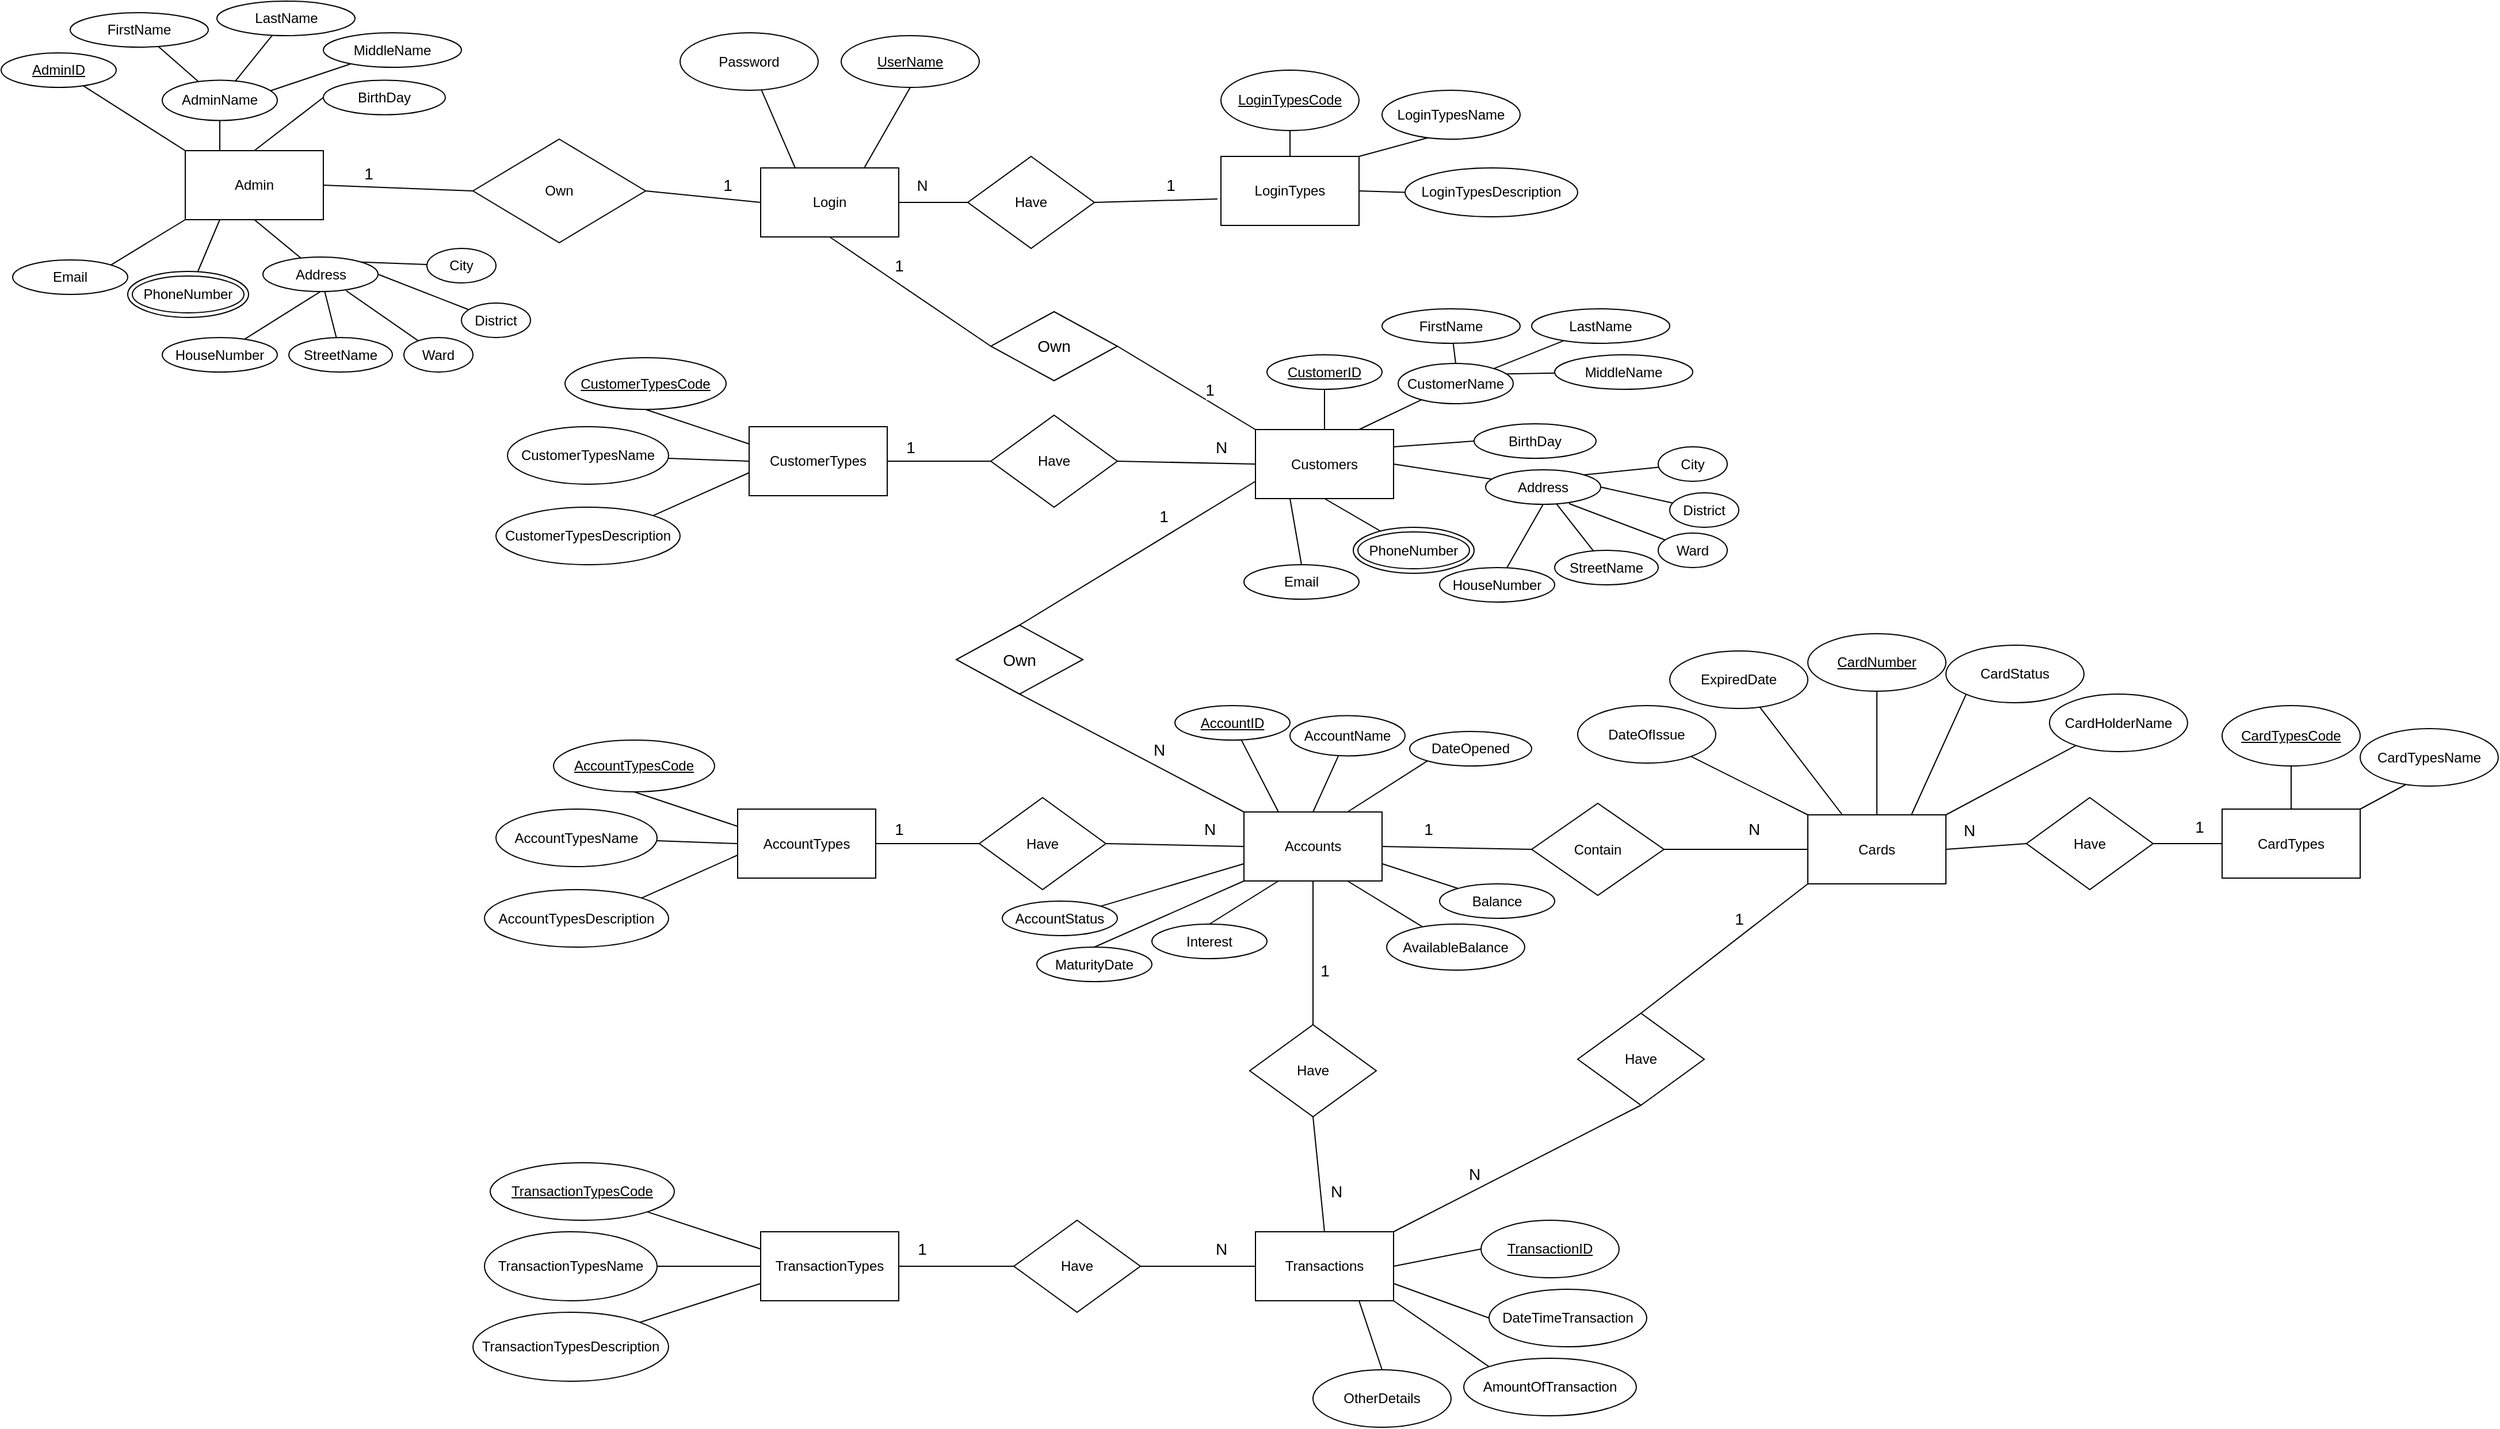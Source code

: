 <mxfile version="14.3.1" type="github">
  <diagram id="8FJ0bB70btWS82wDkIWX" name="ERD">
    <mxGraphModel dx="1923" dy="516" grid="1" gridSize="10" guides="1" tooltips="1" connect="1" arrows="1" fold="1" page="1" pageScale="1" pageWidth="827" pageHeight="1169" math="0" shadow="0">
      <root>
        <mxCell id="0" />
        <mxCell id="1" parent="0" />
        <mxCell id="apnzIHP3aybxU7VDY7QM-1" value="Cards" style="rounded=0;whiteSpace=wrap;html=1;" parent="1" vertex="1">
          <mxGeometry x="770" y="937.5" width="120" height="60" as="geometry" />
        </mxCell>
        <mxCell id="apnzIHP3aybxU7VDY7QM-2" value="&lt;u&gt;CardNumber&lt;/u&gt;" style="ellipse;whiteSpace=wrap;html=1;" parent="1" vertex="1">
          <mxGeometry x="770" y="780" width="120" height="50" as="geometry" />
        </mxCell>
        <mxCell id="apnzIHP3aybxU7VDY7QM-6" value="" style="endArrow=none;html=1;entryX=0.5;entryY=1;entryDx=0;entryDy=0;exitX=0.5;exitY=0;exitDx=0;exitDy=0;" parent="1" source="apnzIHP3aybxU7VDY7QM-1" target="apnzIHP3aybxU7VDY7QM-2" edge="1">
          <mxGeometry width="50" height="50" relative="1" as="geometry">
            <mxPoint x="950" y="912.5" as="sourcePoint" />
            <mxPoint x="1000" y="862.5" as="targetPoint" />
          </mxGeometry>
        </mxCell>
        <mxCell id="apnzIHP3aybxU7VDY7QM-8" value="CardTypes" style="rounded=0;whiteSpace=wrap;html=1;" parent="1" vertex="1">
          <mxGeometry x="1130" y="932.5" width="120" height="60" as="geometry" />
        </mxCell>
        <mxCell id="apnzIHP3aybxU7VDY7QM-9" value="DateOfIssue" style="ellipse;whiteSpace=wrap;html=1;" parent="1" vertex="1">
          <mxGeometry x="570" y="842.5" width="120" height="50" as="geometry" />
        </mxCell>
        <mxCell id="apnzIHP3aybxU7VDY7QM-10" value="" style="endArrow=none;html=1;entryX=0;entryY=0;entryDx=0;entryDy=0;" parent="1" source="apnzIHP3aybxU7VDY7QM-9" target="apnzIHP3aybxU7VDY7QM-1" edge="1">
          <mxGeometry width="50" height="50" relative="1" as="geometry">
            <mxPoint x="950" y="1112.5" as="sourcePoint" />
            <mxPoint x="1000" y="1062.5" as="targetPoint" />
          </mxGeometry>
        </mxCell>
        <mxCell id="apnzIHP3aybxU7VDY7QM-11" value="ExpiredDate" style="ellipse;whiteSpace=wrap;html=1;" parent="1" vertex="1">
          <mxGeometry x="650" y="795" width="120" height="50" as="geometry" />
        </mxCell>
        <mxCell id="apnzIHP3aybxU7VDY7QM-12" value="" style="endArrow=none;html=1;entryX=0.25;entryY=0;entryDx=0;entryDy=0;" parent="1" source="apnzIHP3aybxU7VDY7QM-11" target="apnzIHP3aybxU7VDY7QM-1" edge="1">
          <mxGeometry width="50" height="50" relative="1" as="geometry">
            <mxPoint x="950" y="1112.5" as="sourcePoint" />
            <mxPoint x="1000" y="1062.5" as="targetPoint" />
          </mxGeometry>
        </mxCell>
        <mxCell id="apnzIHP3aybxU7VDY7QM-13" value="CardStatus" style="ellipse;whiteSpace=wrap;html=1;" parent="1" vertex="1">
          <mxGeometry x="890" y="790" width="120" height="50" as="geometry" />
        </mxCell>
        <mxCell id="apnzIHP3aybxU7VDY7QM-14" value="" style="endArrow=none;html=1;entryX=0.75;entryY=0;entryDx=0;entryDy=0;exitX=0;exitY=1;exitDx=0;exitDy=0;" parent="1" source="apnzIHP3aybxU7VDY7QM-13" target="apnzIHP3aybxU7VDY7QM-1" edge="1">
          <mxGeometry width="50" height="50" relative="1" as="geometry">
            <mxPoint x="950" y="1112.5" as="sourcePoint" />
            <mxPoint x="1000" y="1062.5" as="targetPoint" />
          </mxGeometry>
        </mxCell>
        <mxCell id="apnzIHP3aybxU7VDY7QM-15" value="CardTypesCode" style="ellipse;whiteSpace=wrap;html=1;fontStyle=4" parent="1" vertex="1">
          <mxGeometry x="1130" y="842.5" width="120" height="52.5" as="geometry" />
        </mxCell>
        <mxCell id="apnzIHP3aybxU7VDY7QM-16" value="CardTypesName" style="ellipse;whiteSpace=wrap;html=1;" parent="1" vertex="1">
          <mxGeometry x="1250" y="862.5" width="120" height="50" as="geometry" />
        </mxCell>
        <mxCell id="apnzIHP3aybxU7VDY7QM-17" value="" style="endArrow=none;html=1;exitX=0.5;exitY=0;exitDx=0;exitDy=0;" parent="1" source="apnzIHP3aybxU7VDY7QM-8" target="apnzIHP3aybxU7VDY7QM-15" edge="1">
          <mxGeometry width="50" height="50" relative="1" as="geometry">
            <mxPoint x="950" y="1112.5" as="sourcePoint" />
            <mxPoint x="1000" y="1062.5" as="targetPoint" />
          </mxGeometry>
        </mxCell>
        <mxCell id="apnzIHP3aybxU7VDY7QM-18" value="" style="endArrow=none;html=1;entryX=0.333;entryY=0.97;entryDx=0;entryDy=0;entryPerimeter=0;exitX=1;exitY=0;exitDx=0;exitDy=0;" parent="1" source="apnzIHP3aybxU7VDY7QM-8" target="apnzIHP3aybxU7VDY7QM-16" edge="1">
          <mxGeometry width="50" height="50" relative="1" as="geometry">
            <mxPoint x="1190" y="922.5" as="sourcePoint" />
            <mxPoint x="1000" y="1062.5" as="targetPoint" />
          </mxGeometry>
        </mxCell>
        <mxCell id="apnzIHP3aybxU7VDY7QM-21" value="Have" style="rhombus;whiteSpace=wrap;html=1;" parent="1" vertex="1">
          <mxGeometry x="960" y="922.5" width="110" height="80" as="geometry" />
        </mxCell>
        <mxCell id="apnzIHP3aybxU7VDY7QM-26" value="" style="endArrow=none;html=1;entryX=0;entryY=0.5;entryDx=0;entryDy=0;exitX=1;exitY=0.5;exitDx=0;exitDy=0;" parent="1" source="apnzIHP3aybxU7VDY7QM-21" target="apnzIHP3aybxU7VDY7QM-8" edge="1">
          <mxGeometry width="50" height="50" relative="1" as="geometry">
            <mxPoint x="950" y="1112.5" as="sourcePoint" />
            <mxPoint x="1000" y="1062.5" as="targetPoint" />
          </mxGeometry>
        </mxCell>
        <mxCell id="apnzIHP3aybxU7VDY7QM-32" value="1" style="edgeLabel;html=1;align=center;verticalAlign=middle;resizable=0;points=[];fontSize=14;" parent="apnzIHP3aybxU7VDY7QM-26" vertex="1" connectable="0">
          <mxGeometry x="0.525" relative="1" as="geometry">
            <mxPoint x="-6" y="-15" as="offset" />
          </mxGeometry>
        </mxCell>
        <mxCell id="apnzIHP3aybxU7VDY7QM-27" value="" style="endArrow=none;html=1;entryX=0;entryY=0.5;entryDx=0;entryDy=0;exitX=1;exitY=0.5;exitDx=0;exitDy=0;" parent="1" source="apnzIHP3aybxU7VDY7QM-1" target="apnzIHP3aybxU7VDY7QM-21" edge="1">
          <mxGeometry width="50" height="50" relative="1" as="geometry">
            <mxPoint x="950" y="1112.5" as="sourcePoint" />
            <mxPoint x="1000" y="1062.5" as="targetPoint" />
          </mxGeometry>
        </mxCell>
        <mxCell id="apnzIHP3aybxU7VDY7QM-31" value="N" style="edgeLabel;html=1;align=center;verticalAlign=middle;resizable=0;points=[];fontSize=14;" parent="apnzIHP3aybxU7VDY7QM-27" vertex="1" connectable="0">
          <mxGeometry x="-0.433" relative="1" as="geometry">
            <mxPoint y="-15" as="offset" />
          </mxGeometry>
        </mxCell>
        <mxCell id="dMuL6GvIcCYB4R016qpu-1" value="Login" style="rounded=0;whiteSpace=wrap;html=1;" parent="1" vertex="1">
          <mxGeometry x="-140" y="375" width="120" height="60" as="geometry" />
        </mxCell>
        <mxCell id="dMuL6GvIcCYB4R016qpu-3" value="&lt;u&gt;UserName&lt;/u&gt;" style="ellipse;whiteSpace=wrap;html=1;" parent="1" vertex="1">
          <mxGeometry x="-70" y="260" width="120" height="45" as="geometry" />
        </mxCell>
        <mxCell id="dMuL6GvIcCYB4R016qpu-5" value="" style="endArrow=none;html=1;entryX=0.5;entryY=1;entryDx=0;entryDy=0;exitX=0.75;exitY=0;exitDx=0;exitDy=0;" parent="1" source="dMuL6GvIcCYB4R016qpu-1" target="dMuL6GvIcCYB4R016qpu-3" edge="1">
          <mxGeometry width="50" height="50" relative="1" as="geometry">
            <mxPoint x="80" y="405" as="sourcePoint" />
            <mxPoint x="130" y="355" as="targetPoint" />
          </mxGeometry>
        </mxCell>
        <mxCell id="dMuL6GvIcCYB4R016qpu-6" value="Password" style="ellipse;whiteSpace=wrap;html=1;" parent="1" vertex="1">
          <mxGeometry x="-210" y="257.5" width="120" height="50" as="geometry" />
        </mxCell>
        <mxCell id="dMuL6GvIcCYB4R016qpu-7" value="" style="endArrow=none;html=1;entryX=0.25;entryY=0;entryDx=0;entryDy=0;" parent="1" source="dMuL6GvIcCYB4R016qpu-6" target="dMuL6GvIcCYB4R016qpu-1" edge="1">
          <mxGeometry width="50" height="50" relative="1" as="geometry">
            <mxPoint x="80" y="605" as="sourcePoint" />
            <mxPoint x="130" y="555" as="targetPoint" />
          </mxGeometry>
        </mxCell>
        <mxCell id="dMuL6GvIcCYB4R016qpu-19" value="LoginTypes" style="rounded=0;whiteSpace=wrap;html=1;" parent="1" vertex="1">
          <mxGeometry x="260" y="365" width="120" height="60" as="geometry" />
        </mxCell>
        <mxCell id="dMuL6GvIcCYB4R016qpu-20" value="LoginTypesCode" style="ellipse;whiteSpace=wrap;html=1;fontStyle=4" parent="1" vertex="1">
          <mxGeometry x="260" y="290" width="120" height="52.5" as="geometry" />
        </mxCell>
        <mxCell id="dMuL6GvIcCYB4R016qpu-21" value="LoginTypesName" style="ellipse;whiteSpace=wrap;html=1;" parent="1" vertex="1">
          <mxGeometry x="400" y="307.5" width="120" height="42.5" as="geometry" />
        </mxCell>
        <mxCell id="dMuL6GvIcCYB4R016qpu-22" value="" style="endArrow=none;html=1;exitX=0.5;exitY=0;exitDx=0;exitDy=0;" parent="1" source="dMuL6GvIcCYB4R016qpu-19" target="dMuL6GvIcCYB4R016qpu-20" edge="1">
          <mxGeometry width="50" height="50" relative="1" as="geometry">
            <mxPoint x="80" y="560" as="sourcePoint" />
            <mxPoint x="130" y="510" as="targetPoint" />
          </mxGeometry>
        </mxCell>
        <mxCell id="dMuL6GvIcCYB4R016qpu-23" value="" style="endArrow=none;html=1;entryX=0.333;entryY=0.97;entryDx=0;entryDy=0;entryPerimeter=0;exitX=1;exitY=0;exitDx=0;exitDy=0;" parent="1" source="dMuL6GvIcCYB4R016qpu-19" target="dMuL6GvIcCYB4R016qpu-21" edge="1">
          <mxGeometry width="50" height="50" relative="1" as="geometry">
            <mxPoint x="320" y="370" as="sourcePoint" />
            <mxPoint x="130" y="510" as="targetPoint" />
          </mxGeometry>
        </mxCell>
        <mxCell id="dMuL6GvIcCYB4R016qpu-26" value="Have" style="rhombus;whiteSpace=wrap;html=1;" parent="1" vertex="1">
          <mxGeometry x="40" y="365" width="110" height="80" as="geometry" />
        </mxCell>
        <mxCell id="dMuL6GvIcCYB4R016qpu-29" value="" style="endArrow=none;html=1;entryX=-0.025;entryY=0.617;entryDx=0;entryDy=0;entryPerimeter=0;exitX=1;exitY=0.5;exitDx=0;exitDy=0;" parent="1" source="dMuL6GvIcCYB4R016qpu-26" target="dMuL6GvIcCYB4R016qpu-19" edge="1">
          <mxGeometry width="50" height="50" relative="1" as="geometry">
            <mxPoint x="120" y="345" as="sourcePoint" />
            <mxPoint x="170" y="295" as="targetPoint" />
          </mxGeometry>
        </mxCell>
        <mxCell id="dMuL6GvIcCYB4R016qpu-31" value="1" style="edgeLabel;html=1;align=center;verticalAlign=middle;resizable=0;points=[];fontSize=14;" parent="dMuL6GvIcCYB4R016qpu-29" vertex="1" connectable="0">
          <mxGeometry x="0.198" y="-1" relative="1" as="geometry">
            <mxPoint x="2.22" y="-14.22" as="offset" />
          </mxGeometry>
        </mxCell>
        <mxCell id="dMuL6GvIcCYB4R016qpu-30" value="" style="endArrow=none;html=1;exitX=1;exitY=0.5;exitDx=0;exitDy=0;entryX=0;entryY=0.5;entryDx=0;entryDy=0;" parent="1" source="dMuL6GvIcCYB4R016qpu-1" target="dMuL6GvIcCYB4R016qpu-26" edge="1">
          <mxGeometry width="50" height="50" relative="1" as="geometry">
            <mxPoint x="120" y="345" as="sourcePoint" />
            <mxPoint x="170" y="295" as="targetPoint" />
          </mxGeometry>
        </mxCell>
        <mxCell id="dMuL6GvIcCYB4R016qpu-33" value="N" style="edgeLabel;html=1;align=center;verticalAlign=middle;resizable=0;points=[];fontSize=13;" parent="dMuL6GvIcCYB4R016qpu-30" vertex="1" connectable="0">
          <mxGeometry x="-0.8" y="1" relative="1" as="geometry">
            <mxPoint x="14" y="-14" as="offset" />
          </mxGeometry>
        </mxCell>
        <mxCell id="WC9qsW2L4V1m9QsFSfCn-1" value="Admin" style="rounded=0;whiteSpace=wrap;html=1;" parent="1" vertex="1">
          <mxGeometry x="-640" y="360" width="120" height="60" as="geometry" />
        </mxCell>
        <mxCell id="WC9qsW2L4V1m9QsFSfCn-2" value="AdminID" style="ellipse;whiteSpace=wrap;html=1;fontStyle=4" parent="1" vertex="1">
          <mxGeometry x="-800" y="275" width="100" height="30" as="geometry" />
        </mxCell>
        <mxCell id="WC9qsW2L4V1m9QsFSfCn-3" value="AdminName" style="ellipse;whiteSpace=wrap;html=1;" parent="1" vertex="1">
          <mxGeometry x="-660" y="298.75" width="100" height="35" as="geometry" />
        </mxCell>
        <mxCell id="WC9qsW2L4V1m9QsFSfCn-4" value="BirthDay" style="ellipse;whiteSpace=wrap;html=1;" parent="1" vertex="1">
          <mxGeometry x="-520" y="298.75" width="106" height="30" as="geometry" />
        </mxCell>
        <mxCell id="WC9qsW2L4V1m9QsFSfCn-5" value="Address" style="ellipse;whiteSpace=wrap;html=1;" parent="1" vertex="1">
          <mxGeometry x="-572.5" y="452.5" width="100" height="30" as="geometry" />
        </mxCell>
        <mxCell id="WC9qsW2L4V1m9QsFSfCn-8" value="" style="endArrow=none;html=1;exitX=0;exitY=0;exitDx=0;exitDy=0;" parent="1" source="WC9qsW2L4V1m9QsFSfCn-1" target="WC9qsW2L4V1m9QsFSfCn-2" edge="1">
          <mxGeometry width="50" height="50" relative="1" as="geometry">
            <mxPoint x="-510" y="400" as="sourcePoint" />
            <mxPoint x="-460" y="350" as="targetPoint" />
          </mxGeometry>
        </mxCell>
        <mxCell id="WC9qsW2L4V1m9QsFSfCn-9" value="" style="endArrow=none;html=1;exitX=0.25;exitY=0;exitDx=0;exitDy=0;" parent="1" source="WC9qsW2L4V1m9QsFSfCn-1" target="WC9qsW2L4V1m9QsFSfCn-3" edge="1">
          <mxGeometry width="50" height="50" relative="1" as="geometry">
            <mxPoint x="-510" y="400" as="sourcePoint" />
            <mxPoint x="-460" y="350" as="targetPoint" />
          </mxGeometry>
        </mxCell>
        <mxCell id="WC9qsW2L4V1m9QsFSfCn-10" value="" style="endArrow=none;html=1;entryX=0;entryY=0.5;entryDx=0;entryDy=0;exitX=0.5;exitY=0;exitDx=0;exitDy=0;" parent="1" source="WC9qsW2L4V1m9QsFSfCn-1" target="WC9qsW2L4V1m9QsFSfCn-4" edge="1">
          <mxGeometry width="50" height="50" relative="1" as="geometry">
            <mxPoint x="-500" y="410" as="sourcePoint" />
            <mxPoint x="-456.453" y="403.468" as="targetPoint" />
          </mxGeometry>
        </mxCell>
        <mxCell id="WC9qsW2L4V1m9QsFSfCn-11" value="" style="endArrow=none;html=1;exitX=0.5;exitY=1;exitDx=0;exitDy=0;" parent="1" source="WC9qsW2L4V1m9QsFSfCn-1" target="WC9qsW2L4V1m9QsFSfCn-5" edge="1">
          <mxGeometry width="50" height="50" relative="1" as="geometry">
            <mxPoint x="-510" y="400" as="sourcePoint" />
            <mxPoint x="-460" y="350" as="targetPoint" />
          </mxGeometry>
        </mxCell>
        <mxCell id="WC9qsW2L4V1m9QsFSfCn-12" value="" style="endArrow=none;html=1;entryX=0.25;entryY=1;entryDx=0;entryDy=0;" parent="1" source="WC9qsW2L4V1m9QsFSfCn-23" target="WC9qsW2L4V1m9QsFSfCn-1" edge="1">
          <mxGeometry width="50" height="50" relative="1" as="geometry">
            <mxPoint x="-581.012" y="460.282" as="sourcePoint" />
            <mxPoint x="-460" y="350" as="targetPoint" />
          </mxGeometry>
        </mxCell>
        <mxCell id="WC9qsW2L4V1m9QsFSfCn-23" value="PhoneNumber" style="ellipse;shape=doubleEllipse;whiteSpace=wrap;html=1;shadow=0;sketch=0;strokeWidth=1;align=center;" parent="1" vertex="1">
          <mxGeometry x="-690" y="465" width="105" height="40" as="geometry" />
        </mxCell>
        <mxCell id="WC9qsW2L4V1m9QsFSfCn-25" value="FirstName" style="ellipse;whiteSpace=wrap;html=1;" parent="1" vertex="1">
          <mxGeometry x="-740" y="240" width="120" height="30" as="geometry" />
        </mxCell>
        <mxCell id="WC9qsW2L4V1m9QsFSfCn-26" value="LastName" style="ellipse;whiteSpace=wrap;html=1;" parent="1" vertex="1">
          <mxGeometry x="-612.5" y="230" width="120" height="30" as="geometry" />
        </mxCell>
        <mxCell id="WC9qsW2L4V1m9QsFSfCn-27" value="MiddleName" style="ellipse;whiteSpace=wrap;html=1;" parent="1" vertex="1">
          <mxGeometry x="-520" y="257.5" width="120" height="30" as="geometry" />
        </mxCell>
        <mxCell id="WC9qsW2L4V1m9QsFSfCn-28" value="" style="endArrow=none;html=1;exitX=0.942;exitY=0.26;exitDx=0;exitDy=0;exitPerimeter=0;" parent="1" source="WC9qsW2L4V1m9QsFSfCn-3" target="WC9qsW2L4V1m9QsFSfCn-27" edge="1">
          <mxGeometry width="50" height="50" relative="1" as="geometry">
            <mxPoint x="-330" y="415" as="sourcePoint" />
            <mxPoint x="-280" y="365" as="targetPoint" />
          </mxGeometry>
        </mxCell>
        <mxCell id="WC9qsW2L4V1m9QsFSfCn-29" value="" style="endArrow=none;html=1;" parent="1" source="WC9qsW2L4V1m9QsFSfCn-3" target="WC9qsW2L4V1m9QsFSfCn-26" edge="1">
          <mxGeometry width="50" height="50" relative="1" as="geometry">
            <mxPoint x="-550" y="276.45" as="sourcePoint" />
            <mxPoint x="-492.925" y="274.999" as="targetPoint" />
          </mxGeometry>
        </mxCell>
        <mxCell id="WC9qsW2L4V1m9QsFSfCn-30" value="" style="endArrow=none;html=1;" parent="1" source="WC9qsW2L4V1m9QsFSfCn-3" target="WC9qsW2L4V1m9QsFSfCn-25" edge="1">
          <mxGeometry width="50" height="50" relative="1" as="geometry">
            <mxPoint x="-598.54" y="290.73" as="sourcePoint" />
            <mxPoint x="-541.465" y="289.279" as="targetPoint" />
          </mxGeometry>
        </mxCell>
        <mxCell id="WC9qsW2L4V1m9QsFSfCn-31" value="HouseNumber" style="ellipse;whiteSpace=wrap;html=1;" parent="1" vertex="1">
          <mxGeometry x="-660" y="522.5" width="100" height="30" as="geometry" />
        </mxCell>
        <mxCell id="WC9qsW2L4V1m9QsFSfCn-32" value="StreetName" style="ellipse;whiteSpace=wrap;html=1;" parent="1" vertex="1">
          <mxGeometry x="-550" y="522.5" width="90" height="30" as="geometry" />
        </mxCell>
        <mxCell id="WC9qsW2L4V1m9QsFSfCn-33" value="Ward" style="ellipse;whiteSpace=wrap;html=1;" parent="1" vertex="1">
          <mxGeometry x="-450" y="522.5" width="60" height="30" as="geometry" />
        </mxCell>
        <mxCell id="WC9qsW2L4V1m9QsFSfCn-34" value="District" style="ellipse;whiteSpace=wrap;html=1;" parent="1" vertex="1">
          <mxGeometry x="-400" y="492.5" width="60" height="30" as="geometry" />
        </mxCell>
        <mxCell id="WC9qsW2L4V1m9QsFSfCn-36" value="" style="endArrow=none;html=1;entryX=0.5;entryY=1;entryDx=0;entryDy=0;" parent="1" source="WC9qsW2L4V1m9QsFSfCn-31" target="WC9qsW2L4V1m9QsFSfCn-5" edge="1">
          <mxGeometry width="50" height="50" relative="1" as="geometry">
            <mxPoint x="-602.5" y="442.5" as="sourcePoint" />
            <mxPoint x="-539.333" y="495.139" as="targetPoint" />
          </mxGeometry>
        </mxCell>
        <mxCell id="WC9qsW2L4V1m9QsFSfCn-37" value="" style="endArrow=none;html=1;" parent="1" source="WC9qsW2L4V1m9QsFSfCn-5" target="WC9qsW2L4V1m9QsFSfCn-32" edge="1">
          <mxGeometry width="50" height="50" relative="1" as="geometry">
            <mxPoint x="-532.5" y="532.5" as="sourcePoint" />
            <mxPoint x="-529.333" y="505.139" as="targetPoint" />
          </mxGeometry>
        </mxCell>
        <mxCell id="WC9qsW2L4V1m9QsFSfCn-38" value="" style="endArrow=none;html=1;exitX=0.725;exitY=0.98;exitDx=0;exitDy=0;exitPerimeter=0;" parent="1" source="WC9qsW2L4V1m9QsFSfCn-5" target="WC9qsW2L4V1m9QsFSfCn-33" edge="1">
          <mxGeometry width="50" height="50" relative="1" as="geometry">
            <mxPoint x="-582.5" y="462.5" as="sourcePoint" />
            <mxPoint x="-519.333" y="515.139" as="targetPoint" />
          </mxGeometry>
        </mxCell>
        <mxCell id="WC9qsW2L4V1m9QsFSfCn-39" value="" style="endArrow=none;html=1;entryX=1;entryY=0.5;entryDx=0;entryDy=0;" parent="1" source="WC9qsW2L4V1m9QsFSfCn-34" target="WC9qsW2L4V1m9QsFSfCn-5" edge="1">
          <mxGeometry width="50" height="50" relative="1" as="geometry">
            <mxPoint x="-572.5" y="472.5" as="sourcePoint" />
            <mxPoint x="-509.333" y="525.139" as="targetPoint" />
          </mxGeometry>
        </mxCell>
        <mxCell id="WC9qsW2L4V1m9QsFSfCn-40" value="City" style="ellipse;whiteSpace=wrap;html=1;" parent="1" vertex="1">
          <mxGeometry x="-430" y="445" width="60" height="30" as="geometry" />
        </mxCell>
        <mxCell id="WC9qsW2L4V1m9QsFSfCn-41" value="" style="endArrow=none;html=1;entryX=1;entryY=0;entryDx=0;entryDy=0;" parent="1" source="WC9qsW2L4V1m9QsFSfCn-40" target="WC9qsW2L4V1m9QsFSfCn-5" edge="1">
          <mxGeometry width="50" height="50" relative="1" as="geometry">
            <mxPoint x="-294.595" y="555.097" as="sourcePoint" />
            <mxPoint x="-452.5" y="517.5" as="targetPoint" />
          </mxGeometry>
        </mxCell>
        <mxCell id="WC9qsW2L4V1m9QsFSfCn-42" value="CustomerTypes" style="rounded=0;whiteSpace=wrap;html=1;" parent="1" vertex="1">
          <mxGeometry x="-150" y="600" width="120" height="60" as="geometry" />
        </mxCell>
        <mxCell id="WC9qsW2L4V1m9QsFSfCn-43" value="&lt;u&gt;CustomerTypesCode&lt;/u&gt;" style="ellipse;whiteSpace=wrap;html=1;" parent="1" vertex="1">
          <mxGeometry x="-310" y="540" width="140" height="45" as="geometry" />
        </mxCell>
        <mxCell id="WC9qsW2L4V1m9QsFSfCn-44" value="" style="endArrow=none;html=1;entryX=0.5;entryY=1;entryDx=0;entryDy=0;exitX=0;exitY=0.25;exitDx=0;exitDy=0;" parent="1" source="WC9qsW2L4V1m9QsFSfCn-42" target="WC9qsW2L4V1m9QsFSfCn-43" edge="1">
          <mxGeometry width="50" height="50" relative="1" as="geometry">
            <mxPoint x="80" y="633.75" as="sourcePoint" />
            <mxPoint x="130" y="583.75" as="targetPoint" />
          </mxGeometry>
        </mxCell>
        <mxCell id="WC9qsW2L4V1m9QsFSfCn-45" value="CustomerTypesName" style="ellipse;whiteSpace=wrap;html=1;" parent="1" vertex="1">
          <mxGeometry x="-360" y="600" width="140" height="50" as="geometry" />
        </mxCell>
        <mxCell id="WC9qsW2L4V1m9QsFSfCn-46" value="" style="endArrow=none;html=1;entryX=0;entryY=0.5;entryDx=0;entryDy=0;" parent="1" source="WC9qsW2L4V1m9QsFSfCn-45" target="WC9qsW2L4V1m9QsFSfCn-42" edge="1">
          <mxGeometry width="50" height="50" relative="1" as="geometry">
            <mxPoint x="80" y="833.75" as="sourcePoint" />
            <mxPoint x="130" y="783.75" as="targetPoint" />
          </mxGeometry>
        </mxCell>
        <mxCell id="WC9qsW2L4V1m9QsFSfCn-47" value="CustomerTypesDescription" style="ellipse;whiteSpace=wrap;html=1;" parent="1" vertex="1">
          <mxGeometry x="-370" y="670" width="160" height="50" as="geometry" />
        </mxCell>
        <mxCell id="WC9qsW2L4V1m9QsFSfCn-48" value="" style="endArrow=none;html=1;exitX=1;exitY=0;exitDx=0;exitDy=0;" parent="1" source="WC9qsW2L4V1m9QsFSfCn-47" edge="1">
          <mxGeometry width="50" height="50" relative="1" as="geometry">
            <mxPoint x="-222.593" y="648.259" as="sourcePoint" />
            <mxPoint x="-150" y="640" as="targetPoint" />
          </mxGeometry>
        </mxCell>
        <mxCell id="WC9qsW2L4V1m9QsFSfCn-49" value="LoginTypesDescription" style="ellipse;whiteSpace=wrap;html=1;" parent="1" vertex="1">
          <mxGeometry x="420" y="375" width="150" height="42.5" as="geometry" />
        </mxCell>
        <mxCell id="WC9qsW2L4V1m9QsFSfCn-50" value="" style="endArrow=none;html=1;exitX=1;exitY=0.5;exitDx=0;exitDy=0;entryX=0;entryY=0.5;entryDx=0;entryDy=0;" parent="1" source="dMuL6GvIcCYB4R016qpu-19" target="WC9qsW2L4V1m9QsFSfCn-49" edge="1">
          <mxGeometry width="50" height="50" relative="1" as="geometry">
            <mxPoint x="390" y="375" as="sourcePoint" />
            <mxPoint x="410" y="404" as="targetPoint" />
          </mxGeometry>
        </mxCell>
        <mxCell id="WC9qsW2L4V1m9QsFSfCn-51" value="Email" style="ellipse;whiteSpace=wrap;html=1;" parent="1" vertex="1">
          <mxGeometry x="-790" y="455" width="100" height="30" as="geometry" />
        </mxCell>
        <mxCell id="WC9qsW2L4V1m9QsFSfCn-52" value="" style="endArrow=none;html=1;exitX=1;exitY=0;exitDx=0;exitDy=0;entryX=0;entryY=1;entryDx=0;entryDy=0;" parent="1" source="WC9qsW2L4V1m9QsFSfCn-51" target="WC9qsW2L4V1m9QsFSfCn-1" edge="1">
          <mxGeometry width="50" height="50" relative="1" as="geometry">
            <mxPoint x="-700" y="380" as="sourcePoint" />
            <mxPoint x="-650" y="330" as="targetPoint" />
          </mxGeometry>
        </mxCell>
        <mxCell id="WC9qsW2L4V1m9QsFSfCn-53" value="Customers" style="rounded=0;whiteSpace=wrap;html=1;" parent="1" vertex="1">
          <mxGeometry x="290" y="602.5" width="120" height="60" as="geometry" />
        </mxCell>
        <mxCell id="WC9qsW2L4V1m9QsFSfCn-54" value="CustomerID" style="ellipse;whiteSpace=wrap;html=1;fontStyle=4" parent="1" vertex="1">
          <mxGeometry x="300" y="537.5" width="100" height="30" as="geometry" />
        </mxCell>
        <mxCell id="WC9qsW2L4V1m9QsFSfCn-55" value="CustomerName" style="ellipse;whiteSpace=wrap;html=1;" parent="1" vertex="1">
          <mxGeometry x="414" y="545" width="100" height="35" as="geometry" />
        </mxCell>
        <mxCell id="WC9qsW2L4V1m9QsFSfCn-56" value="BirthDay" style="ellipse;whiteSpace=wrap;html=1;" parent="1" vertex="1">
          <mxGeometry x="480" y="597.5" width="106" height="30" as="geometry" />
        </mxCell>
        <mxCell id="WC9qsW2L4V1m9QsFSfCn-57" value="Address" style="ellipse;whiteSpace=wrap;html=1;" parent="1" vertex="1">
          <mxGeometry x="490" y="637.5" width="100" height="30" as="geometry" />
        </mxCell>
        <mxCell id="WC9qsW2L4V1m9QsFSfCn-58" value="" style="endArrow=none;html=1;exitX=0.5;exitY=0;exitDx=0;exitDy=0;" parent="1" source="WC9qsW2L4V1m9QsFSfCn-53" target="WC9qsW2L4V1m9QsFSfCn-54" edge="1">
          <mxGeometry width="50" height="50" relative="1" as="geometry">
            <mxPoint x="420" y="637.5" as="sourcePoint" />
            <mxPoint x="470" y="587.5" as="targetPoint" />
          </mxGeometry>
        </mxCell>
        <mxCell id="WC9qsW2L4V1m9QsFSfCn-59" value="" style="endArrow=none;html=1;exitX=0.75;exitY=0;exitDx=0;exitDy=0;" parent="1" source="WC9qsW2L4V1m9QsFSfCn-53" target="WC9qsW2L4V1m9QsFSfCn-55" edge="1">
          <mxGeometry width="50" height="50" relative="1" as="geometry">
            <mxPoint x="420" y="637.5" as="sourcePoint" />
            <mxPoint x="470" y="587.5" as="targetPoint" />
          </mxGeometry>
        </mxCell>
        <mxCell id="WC9qsW2L4V1m9QsFSfCn-60" value="" style="endArrow=none;html=1;entryX=0;entryY=0.5;entryDx=0;entryDy=0;exitX=1;exitY=0.25;exitDx=0;exitDy=0;" parent="1" source="WC9qsW2L4V1m9QsFSfCn-53" target="WC9qsW2L4V1m9QsFSfCn-56" edge="1">
          <mxGeometry width="50" height="50" relative="1" as="geometry">
            <mxPoint x="430" y="647.5" as="sourcePoint" />
            <mxPoint x="473.547" y="640.968" as="targetPoint" />
          </mxGeometry>
        </mxCell>
        <mxCell id="WC9qsW2L4V1m9QsFSfCn-61" value="" style="endArrow=none;html=1;exitX=1;exitY=0.5;exitDx=0;exitDy=0;" parent="1" source="WC9qsW2L4V1m9QsFSfCn-53" target="WC9qsW2L4V1m9QsFSfCn-57" edge="1">
          <mxGeometry width="50" height="50" relative="1" as="geometry">
            <mxPoint x="420" y="637.5" as="sourcePoint" />
            <mxPoint x="470" y="587.5" as="targetPoint" />
          </mxGeometry>
        </mxCell>
        <mxCell id="WC9qsW2L4V1m9QsFSfCn-62" value="" style="endArrow=none;html=1;entryX=0.5;entryY=1;entryDx=0;entryDy=0;" parent="1" source="WC9qsW2L4V1m9QsFSfCn-63" target="WC9qsW2L4V1m9QsFSfCn-53" edge="1">
          <mxGeometry width="50" height="50" relative="1" as="geometry">
            <mxPoint x="348.988" y="697.782" as="sourcePoint" />
            <mxPoint x="470" y="587.5" as="targetPoint" />
          </mxGeometry>
        </mxCell>
        <mxCell id="WC9qsW2L4V1m9QsFSfCn-63" value="PhoneNumber" style="ellipse;shape=doubleEllipse;whiteSpace=wrap;html=1;shadow=0;sketch=0;strokeWidth=1;align=center;" parent="1" vertex="1">
          <mxGeometry x="375" y="687.5" width="105" height="40" as="geometry" />
        </mxCell>
        <mxCell id="WC9qsW2L4V1m9QsFSfCn-64" value="FirstName" style="ellipse;whiteSpace=wrap;html=1;" parent="1" vertex="1">
          <mxGeometry x="400" y="497.5" width="120" height="30" as="geometry" />
        </mxCell>
        <mxCell id="WC9qsW2L4V1m9QsFSfCn-65" value="LastName" style="ellipse;whiteSpace=wrap;html=1;" parent="1" vertex="1">
          <mxGeometry x="530" y="497.5" width="120" height="30" as="geometry" />
        </mxCell>
        <mxCell id="WC9qsW2L4V1m9QsFSfCn-66" value="MiddleName" style="ellipse;whiteSpace=wrap;html=1;" parent="1" vertex="1">
          <mxGeometry x="550" y="537.5" width="120" height="30" as="geometry" />
        </mxCell>
        <mxCell id="WC9qsW2L4V1m9QsFSfCn-67" value="" style="endArrow=none;html=1;exitX=0.942;exitY=0.26;exitDx=0;exitDy=0;exitPerimeter=0;" parent="1" source="WC9qsW2L4V1m9QsFSfCn-55" target="WC9qsW2L4V1m9QsFSfCn-66" edge="1">
          <mxGeometry width="50" height="50" relative="1" as="geometry">
            <mxPoint x="740" y="667.5" as="sourcePoint" />
            <mxPoint x="790" y="617.5" as="targetPoint" />
          </mxGeometry>
        </mxCell>
        <mxCell id="WC9qsW2L4V1m9QsFSfCn-68" value="" style="endArrow=none;html=1;" parent="1" source="WC9qsW2L4V1m9QsFSfCn-55" target="WC9qsW2L4V1m9QsFSfCn-65" edge="1">
          <mxGeometry width="50" height="50" relative="1" as="geometry">
            <mxPoint x="520" y="528.95" as="sourcePoint" />
            <mxPoint x="577.075" y="527.499" as="targetPoint" />
          </mxGeometry>
        </mxCell>
        <mxCell id="WC9qsW2L4V1m9QsFSfCn-69" value="" style="endArrow=none;html=1;exitX=0.5;exitY=0;exitDx=0;exitDy=0;" parent="1" source="WC9qsW2L4V1m9QsFSfCn-55" target="WC9qsW2L4V1m9QsFSfCn-64" edge="1">
          <mxGeometry width="50" height="50" relative="1" as="geometry">
            <mxPoint x="471.46" y="543.23" as="sourcePoint" />
            <mxPoint x="528.535" y="541.779" as="targetPoint" />
          </mxGeometry>
        </mxCell>
        <mxCell id="WC9qsW2L4V1m9QsFSfCn-70" value="HouseNumber" style="ellipse;whiteSpace=wrap;html=1;" parent="1" vertex="1">
          <mxGeometry x="450" y="722.5" width="100" height="30" as="geometry" />
        </mxCell>
        <mxCell id="WC9qsW2L4V1m9QsFSfCn-71" value="StreetName" style="ellipse;whiteSpace=wrap;html=1;" parent="1" vertex="1">
          <mxGeometry x="550" y="707.5" width="90" height="30" as="geometry" />
        </mxCell>
        <mxCell id="WC9qsW2L4V1m9QsFSfCn-72" value="Ward" style="ellipse;whiteSpace=wrap;html=1;" parent="1" vertex="1">
          <mxGeometry x="640" y="692.5" width="60" height="30" as="geometry" />
        </mxCell>
        <mxCell id="WC9qsW2L4V1m9QsFSfCn-73" value="District" style="ellipse;whiteSpace=wrap;html=1;" parent="1" vertex="1">
          <mxGeometry x="650" y="657.5" width="60" height="30" as="geometry" />
        </mxCell>
        <mxCell id="WC9qsW2L4V1m9QsFSfCn-74" value="" style="endArrow=none;html=1;entryX=0.5;entryY=1;entryDx=0;entryDy=0;" parent="1" source="WC9qsW2L4V1m9QsFSfCn-70" target="WC9qsW2L4V1m9QsFSfCn-57" edge="1">
          <mxGeometry width="50" height="50" relative="1" as="geometry">
            <mxPoint x="460" y="627.5" as="sourcePoint" />
            <mxPoint x="523.167" y="680.139" as="targetPoint" />
          </mxGeometry>
        </mxCell>
        <mxCell id="WC9qsW2L4V1m9QsFSfCn-75" value="" style="endArrow=none;html=1;" parent="1" source="WC9qsW2L4V1m9QsFSfCn-57" target="WC9qsW2L4V1m9QsFSfCn-71" edge="1">
          <mxGeometry width="50" height="50" relative="1" as="geometry">
            <mxPoint x="530" y="717.5" as="sourcePoint" />
            <mxPoint x="533.167" y="690.139" as="targetPoint" />
          </mxGeometry>
        </mxCell>
        <mxCell id="WC9qsW2L4V1m9QsFSfCn-76" value="" style="endArrow=none;html=1;exitX=0.725;exitY=0.98;exitDx=0;exitDy=0;exitPerimeter=0;" parent="1" source="WC9qsW2L4V1m9QsFSfCn-57" target="WC9qsW2L4V1m9QsFSfCn-72" edge="1">
          <mxGeometry width="50" height="50" relative="1" as="geometry">
            <mxPoint x="480" y="647.5" as="sourcePoint" />
            <mxPoint x="543.167" y="700.139" as="targetPoint" />
          </mxGeometry>
        </mxCell>
        <mxCell id="WC9qsW2L4V1m9QsFSfCn-77" value="" style="endArrow=none;html=1;entryX=1;entryY=0.5;entryDx=0;entryDy=0;" parent="1" source="WC9qsW2L4V1m9QsFSfCn-73" target="WC9qsW2L4V1m9QsFSfCn-57" edge="1">
          <mxGeometry width="50" height="50" relative="1" as="geometry">
            <mxPoint x="490" y="657.5" as="sourcePoint" />
            <mxPoint x="553.167" y="710.139" as="targetPoint" />
          </mxGeometry>
        </mxCell>
        <mxCell id="WC9qsW2L4V1m9QsFSfCn-78" value="City" style="ellipse;whiteSpace=wrap;html=1;" parent="1" vertex="1">
          <mxGeometry x="640" y="617.5" width="60" height="30" as="geometry" />
        </mxCell>
        <mxCell id="WC9qsW2L4V1m9QsFSfCn-79" value="" style="endArrow=none;html=1;entryX=1;entryY=0;entryDx=0;entryDy=0;" parent="1" source="WC9qsW2L4V1m9QsFSfCn-78" target="WC9qsW2L4V1m9QsFSfCn-57" edge="1">
          <mxGeometry width="50" height="50" relative="1" as="geometry">
            <mxPoint x="767.905" y="740.097" as="sourcePoint" />
            <mxPoint x="610" y="702.5" as="targetPoint" />
          </mxGeometry>
        </mxCell>
        <mxCell id="WC9qsW2L4V1m9QsFSfCn-80" value="Email" style="ellipse;whiteSpace=wrap;html=1;" parent="1" vertex="1">
          <mxGeometry x="280" y="720" width="100" height="30" as="geometry" />
        </mxCell>
        <mxCell id="WC9qsW2L4V1m9QsFSfCn-81" value="" style="endArrow=none;html=1;exitX=0.5;exitY=0;exitDx=0;exitDy=0;entryX=0.25;entryY=1;entryDx=0;entryDy=0;" parent="1" source="WC9qsW2L4V1m9QsFSfCn-80" target="WC9qsW2L4V1m9QsFSfCn-53" edge="1">
          <mxGeometry width="50" height="50" relative="1" as="geometry">
            <mxPoint x="230" y="617.5" as="sourcePoint" />
            <mxPoint x="280" y="567.5" as="targetPoint" />
          </mxGeometry>
        </mxCell>
        <mxCell id="WC9qsW2L4V1m9QsFSfCn-82" value="Have" style="rhombus;whiteSpace=wrap;html=1;" parent="1" vertex="1">
          <mxGeometry x="60" y="590" width="110" height="80" as="geometry" />
        </mxCell>
        <mxCell id="WC9qsW2L4V1m9QsFSfCn-83" value="" style="endArrow=none;html=1;entryX=0;entryY=0.5;entryDx=0;entryDy=0;exitX=1;exitY=0.5;exitDx=0;exitDy=0;" parent="1" source="WC9qsW2L4V1m9QsFSfCn-82" target="WC9qsW2L4V1m9QsFSfCn-53" edge="1">
          <mxGeometry width="50" height="50" relative="1" as="geometry">
            <mxPoint x="220" y="750" as="sourcePoint" />
            <mxPoint x="270" y="700" as="targetPoint" />
          </mxGeometry>
        </mxCell>
        <mxCell id="WC9qsW2L4V1m9QsFSfCn-86" value="N" style="edgeLabel;html=1;align=center;verticalAlign=middle;resizable=0;points=[];fontSize=14;" parent="WC9qsW2L4V1m9QsFSfCn-83" vertex="1" connectable="0">
          <mxGeometry x="-0.167" relative="1" as="geometry">
            <mxPoint x="40.01" y="-13.54" as="offset" />
          </mxGeometry>
        </mxCell>
        <mxCell id="WC9qsW2L4V1m9QsFSfCn-84" value="" style="endArrow=none;html=1;entryX=0;entryY=0.5;entryDx=0;entryDy=0;exitX=1;exitY=0.5;exitDx=0;exitDy=0;" parent="1" source="WC9qsW2L4V1m9QsFSfCn-42" target="WC9qsW2L4V1m9QsFSfCn-82" edge="1">
          <mxGeometry width="50" height="50" relative="1" as="geometry">
            <mxPoint x="170" y="640" as="sourcePoint" />
            <mxPoint x="300" y="642.5" as="targetPoint" />
          </mxGeometry>
        </mxCell>
        <mxCell id="WC9qsW2L4V1m9QsFSfCn-85" value="1" style="edgeLabel;html=1;align=center;verticalAlign=middle;resizable=0;points=[];fontSize=14;" parent="WC9qsW2L4V1m9QsFSfCn-84" vertex="1" connectable="0">
          <mxGeometry x="-0.333" y="-3" relative="1" as="geometry">
            <mxPoint x="-10" y="-15.5" as="offset" />
          </mxGeometry>
        </mxCell>
        <mxCell id="WC9qsW2L4V1m9QsFSfCn-87" value="AccountTypes" style="rounded=0;whiteSpace=wrap;html=1;" parent="1" vertex="1">
          <mxGeometry x="-160" y="932.5" width="120" height="60" as="geometry" />
        </mxCell>
        <mxCell id="WC9qsW2L4V1m9QsFSfCn-88" value="Account&lt;span&gt;TypesCode&lt;/span&gt;" style="ellipse;whiteSpace=wrap;html=1;fontStyle=4" parent="1" vertex="1">
          <mxGeometry x="-320" y="872.5" width="140" height="45" as="geometry" />
        </mxCell>
        <mxCell id="WC9qsW2L4V1m9QsFSfCn-89" value="" style="endArrow=none;html=1;entryX=0.5;entryY=1;entryDx=0;entryDy=0;exitX=0;exitY=0.25;exitDx=0;exitDy=0;" parent="1" source="WC9qsW2L4V1m9QsFSfCn-87" target="WC9qsW2L4V1m9QsFSfCn-88" edge="1">
          <mxGeometry width="50" height="50" relative="1" as="geometry">
            <mxPoint x="70" y="966.25" as="sourcePoint" />
            <mxPoint x="120" y="916.25" as="targetPoint" />
          </mxGeometry>
        </mxCell>
        <mxCell id="WC9qsW2L4V1m9QsFSfCn-90" value="AccountTypesName" style="ellipse;whiteSpace=wrap;html=1;" parent="1" vertex="1">
          <mxGeometry x="-370" y="932.5" width="140" height="50" as="geometry" />
        </mxCell>
        <mxCell id="WC9qsW2L4V1m9QsFSfCn-91" value="" style="endArrow=none;html=1;entryX=0;entryY=0.5;entryDx=0;entryDy=0;" parent="1" source="WC9qsW2L4V1m9QsFSfCn-90" target="WC9qsW2L4V1m9QsFSfCn-87" edge="1">
          <mxGeometry width="50" height="50" relative="1" as="geometry">
            <mxPoint x="70" y="1166.25" as="sourcePoint" />
            <mxPoint x="120" y="1116.25" as="targetPoint" />
          </mxGeometry>
        </mxCell>
        <mxCell id="WC9qsW2L4V1m9QsFSfCn-92" value="AccountTypesDescription" style="ellipse;whiteSpace=wrap;html=1;" parent="1" vertex="1">
          <mxGeometry x="-380" y="1002.5" width="160" height="50" as="geometry" />
        </mxCell>
        <mxCell id="WC9qsW2L4V1m9QsFSfCn-93" value="" style="endArrow=none;html=1;exitX=1;exitY=0;exitDx=0;exitDy=0;" parent="1" source="WC9qsW2L4V1m9QsFSfCn-92" edge="1">
          <mxGeometry width="50" height="50" relative="1" as="geometry">
            <mxPoint x="-232.593" y="980.759" as="sourcePoint" />
            <mxPoint x="-160" y="972.5" as="targetPoint" />
          </mxGeometry>
        </mxCell>
        <mxCell id="WC9qsW2L4V1m9QsFSfCn-94" value="Accounts" style="rounded=0;whiteSpace=wrap;html=1;" parent="1" vertex="1">
          <mxGeometry x="280" y="935" width="120" height="60" as="geometry" />
        </mxCell>
        <mxCell id="WC9qsW2L4V1m9QsFSfCn-95" value="AccountID" style="ellipse;whiteSpace=wrap;html=1;fontStyle=4" parent="1" vertex="1">
          <mxGeometry x="220" y="842.5" width="100" height="30" as="geometry" />
        </mxCell>
        <mxCell id="WC9qsW2L4V1m9QsFSfCn-96" value="AccountName" style="ellipse;whiteSpace=wrap;html=1;" parent="1" vertex="1">
          <mxGeometry x="320" y="851.25" width="100" height="35" as="geometry" />
        </mxCell>
        <mxCell id="WC9qsW2L4V1m9QsFSfCn-97" value="DateOpened" style="ellipse;whiteSpace=wrap;html=1;" parent="1" vertex="1">
          <mxGeometry x="424" y="865" width="106" height="30" as="geometry" />
        </mxCell>
        <mxCell id="WC9qsW2L4V1m9QsFSfCn-98" value="Balance" style="ellipse;whiteSpace=wrap;html=1;" parent="1" vertex="1">
          <mxGeometry x="450" y="997.5" width="100" height="30" as="geometry" />
        </mxCell>
        <mxCell id="WC9qsW2L4V1m9QsFSfCn-99" value="" style="endArrow=none;html=1;exitX=0.25;exitY=0;exitDx=0;exitDy=0;" parent="1" source="WC9qsW2L4V1m9QsFSfCn-94" target="WC9qsW2L4V1m9QsFSfCn-95" edge="1">
          <mxGeometry width="50" height="50" relative="1" as="geometry">
            <mxPoint x="410" y="970" as="sourcePoint" />
            <mxPoint x="460" y="920" as="targetPoint" />
          </mxGeometry>
        </mxCell>
        <mxCell id="WC9qsW2L4V1m9QsFSfCn-100" value="" style="endArrow=none;html=1;exitX=0.5;exitY=0;exitDx=0;exitDy=0;" parent="1" source="WC9qsW2L4V1m9QsFSfCn-94" target="WC9qsW2L4V1m9QsFSfCn-96" edge="1">
          <mxGeometry width="50" height="50" relative="1" as="geometry">
            <mxPoint x="410" y="970" as="sourcePoint" />
            <mxPoint x="460" y="920" as="targetPoint" />
          </mxGeometry>
        </mxCell>
        <mxCell id="WC9qsW2L4V1m9QsFSfCn-101" value="" style="endArrow=none;html=1;entryX=0;entryY=1;entryDx=0;entryDy=0;exitX=0.75;exitY=0;exitDx=0;exitDy=0;" parent="1" source="WC9qsW2L4V1m9QsFSfCn-94" target="WC9qsW2L4V1m9QsFSfCn-97" edge="1">
          <mxGeometry width="50" height="50" relative="1" as="geometry">
            <mxPoint x="420" y="980" as="sourcePoint" />
            <mxPoint x="463.547" y="973.468" as="targetPoint" />
          </mxGeometry>
        </mxCell>
        <mxCell id="WC9qsW2L4V1m9QsFSfCn-102" value="" style="endArrow=none;html=1;exitX=1;exitY=0.75;exitDx=0;exitDy=0;" parent="1" source="WC9qsW2L4V1m9QsFSfCn-94" target="WC9qsW2L4V1m9QsFSfCn-98" edge="1">
          <mxGeometry width="50" height="50" relative="1" as="geometry">
            <mxPoint x="410" y="970" as="sourcePoint" />
            <mxPoint x="460" y="920" as="targetPoint" />
          </mxGeometry>
        </mxCell>
        <mxCell id="WC9qsW2L4V1m9QsFSfCn-103" value="" style="endArrow=none;html=1;entryX=0.75;entryY=1;entryDx=0;entryDy=0;" parent="1" source="WC9qsW2L4V1m9QsFSfCn-128" target="WC9qsW2L4V1m9QsFSfCn-94" edge="1">
          <mxGeometry width="50" height="50" relative="1" as="geometry">
            <mxPoint x="416.719" y="1054.574" as="sourcePoint" />
            <mxPoint x="460" y="920" as="targetPoint" />
          </mxGeometry>
        </mxCell>
        <mxCell id="WC9qsW2L4V1m9QsFSfCn-121" value="Interest" style="ellipse;whiteSpace=wrap;html=1;" parent="1" vertex="1">
          <mxGeometry x="200" y="1032.5" width="100" height="30" as="geometry" />
        </mxCell>
        <mxCell id="WC9qsW2L4V1m9QsFSfCn-122" value="" style="endArrow=none;html=1;exitX=0.5;exitY=0;exitDx=0;exitDy=0;entryX=0.25;entryY=1;entryDx=0;entryDy=0;" parent="1" source="WC9qsW2L4V1m9QsFSfCn-121" target="WC9qsW2L4V1m9QsFSfCn-94" edge="1">
          <mxGeometry width="50" height="50" relative="1" as="geometry">
            <mxPoint x="220" y="950" as="sourcePoint" />
            <mxPoint x="270" y="900" as="targetPoint" />
          </mxGeometry>
        </mxCell>
        <mxCell id="WC9qsW2L4V1m9QsFSfCn-123" value="Have" style="rhombus;whiteSpace=wrap;html=1;" parent="1" vertex="1">
          <mxGeometry x="50" y="922.5" width="110" height="80" as="geometry" />
        </mxCell>
        <mxCell id="WC9qsW2L4V1m9QsFSfCn-124" value="" style="endArrow=none;html=1;entryX=0;entryY=0.5;entryDx=0;entryDy=0;exitX=1;exitY=0.5;exitDx=0;exitDy=0;" parent="1" source="WC9qsW2L4V1m9QsFSfCn-123" target="WC9qsW2L4V1m9QsFSfCn-94" edge="1">
          <mxGeometry width="50" height="50" relative="1" as="geometry">
            <mxPoint x="210" y="1082.5" as="sourcePoint" />
            <mxPoint x="260" y="1032.5" as="targetPoint" />
          </mxGeometry>
        </mxCell>
        <mxCell id="WC9qsW2L4V1m9QsFSfCn-125" value="N" style="edgeLabel;html=1;align=center;verticalAlign=middle;resizable=0;points=[];fontSize=14;" parent="WC9qsW2L4V1m9QsFSfCn-124" vertex="1" connectable="0">
          <mxGeometry x="-0.167" relative="1" as="geometry">
            <mxPoint x="40.01" y="-13.54" as="offset" />
          </mxGeometry>
        </mxCell>
        <mxCell id="WC9qsW2L4V1m9QsFSfCn-126" value="" style="endArrow=none;html=1;entryX=0;entryY=0.5;entryDx=0;entryDy=0;exitX=1;exitY=0.5;exitDx=0;exitDy=0;" parent="1" source="WC9qsW2L4V1m9QsFSfCn-87" target="WC9qsW2L4V1m9QsFSfCn-123" edge="1">
          <mxGeometry width="50" height="50" relative="1" as="geometry">
            <mxPoint x="160" y="972.5" as="sourcePoint" />
            <mxPoint x="290" y="975" as="targetPoint" />
          </mxGeometry>
        </mxCell>
        <mxCell id="WC9qsW2L4V1m9QsFSfCn-127" value="1" style="edgeLabel;html=1;align=center;verticalAlign=middle;resizable=0;points=[];fontSize=14;" parent="WC9qsW2L4V1m9QsFSfCn-126" vertex="1" connectable="0">
          <mxGeometry x="-0.333" y="-3" relative="1" as="geometry">
            <mxPoint x="-10" y="-15.5" as="offset" />
          </mxGeometry>
        </mxCell>
        <mxCell id="WC9qsW2L4V1m9QsFSfCn-128" value="AvailableBalance" style="ellipse;whiteSpace=wrap;html=1;" parent="1" vertex="1">
          <mxGeometry x="404" y="1032.5" width="120" height="40" as="geometry" />
        </mxCell>
        <mxCell id="WC9qsW2L4V1m9QsFSfCn-129" value="MaturityDate" style="ellipse;whiteSpace=wrap;html=1;" parent="1" vertex="1">
          <mxGeometry x="100" y="1052.5" width="100" height="30" as="geometry" />
        </mxCell>
        <mxCell id="WC9qsW2L4V1m9QsFSfCn-130" value="" style="endArrow=none;html=1;exitX=0.5;exitY=0;exitDx=0;exitDy=0;entryX=0;entryY=1;entryDx=0;entryDy=0;" parent="1" source="WC9qsW2L4V1m9QsFSfCn-129" target="WC9qsW2L4V1m9QsFSfCn-94" edge="1">
          <mxGeometry width="50" height="50" relative="1" as="geometry">
            <mxPoint x="103" y="982.5" as="sourcePoint" />
            <mxPoint x="193" y="1027.5" as="targetPoint" />
          </mxGeometry>
        </mxCell>
        <mxCell id="WC9qsW2L4V1m9QsFSfCn-132" value="AccountStatus" style="ellipse;whiteSpace=wrap;html=1;" parent="1" vertex="1">
          <mxGeometry x="70" y="1012.5" width="100" height="30" as="geometry" />
        </mxCell>
        <mxCell id="WC9qsW2L4V1m9QsFSfCn-133" value="" style="endArrow=none;html=1;entryX=0;entryY=0.75;entryDx=0;entryDy=0;" parent="1" source="WC9qsW2L4V1m9QsFSfCn-132" target="WC9qsW2L4V1m9QsFSfCn-94" edge="1">
          <mxGeometry width="50" height="50" relative="1" as="geometry">
            <mxPoint x="3" y="1007.5" as="sourcePoint" />
            <mxPoint x="93" y="1052.5" as="targetPoint" />
          </mxGeometry>
        </mxCell>
        <mxCell id="WC9qsW2L4V1m9QsFSfCn-135" value="Own" style="rhombus;whiteSpace=wrap;html=1;shadow=0;sketch=0;strokeWidth=1;fontSize=14;align=center;" parent="1" vertex="1">
          <mxGeometry x="30" y="772.5" width="110" height="60" as="geometry" />
        </mxCell>
        <mxCell id="WC9qsW2L4V1m9QsFSfCn-136" value="" style="endArrow=none;html=1;fontSize=14;entryX=0;entryY=0.75;entryDx=0;entryDy=0;exitX=0.5;exitY=0;exitDx=0;exitDy=0;" parent="1" source="WC9qsW2L4V1m9QsFSfCn-135" target="WC9qsW2L4V1m9QsFSfCn-53" edge="1">
          <mxGeometry width="50" height="50" relative="1" as="geometry">
            <mxPoint x="140" y="950" as="sourcePoint" />
            <mxPoint x="190" y="900" as="targetPoint" />
          </mxGeometry>
        </mxCell>
        <mxCell id="WC9qsW2L4V1m9QsFSfCn-138" value="1" style="edgeLabel;html=1;align=center;verticalAlign=middle;resizable=0;points=[];fontSize=14;" parent="WC9qsW2L4V1m9QsFSfCn-136" vertex="1" connectable="0">
          <mxGeometry x="0.257" y="-3" relative="1" as="geometry">
            <mxPoint x="-6.1" y="-18.41" as="offset" />
          </mxGeometry>
        </mxCell>
        <mxCell id="WC9qsW2L4V1m9QsFSfCn-137" value="" style="endArrow=none;html=1;fontSize=14;entryX=0.5;entryY=1;entryDx=0;entryDy=0;exitX=0;exitY=0;exitDx=0;exitDy=0;" parent="1" target="WC9qsW2L4V1m9QsFSfCn-135" edge="1" source="WC9qsW2L4V1m9QsFSfCn-94">
          <mxGeometry width="50" height="50" relative="1" as="geometry">
            <mxPoint x="282" y="940" as="sourcePoint" />
            <mxPoint x="300" y="657.5" as="targetPoint" />
          </mxGeometry>
        </mxCell>
        <mxCell id="WC9qsW2L4V1m9QsFSfCn-139" value="N" style="edgeLabel;html=1;align=center;verticalAlign=middle;resizable=0;points=[];fontSize=14;" parent="WC9qsW2L4V1m9QsFSfCn-137" vertex="1" connectable="0">
          <mxGeometry x="-0.183" y="-3" relative="1" as="geometry">
            <mxPoint x="3.94" y="-9.29" as="offset" />
          </mxGeometry>
        </mxCell>
        <mxCell id="Hv6GObzlBDCMOVBpNgIr-1" value="Own" style="rhombus;whiteSpace=wrap;html=1;shadow=0;sketch=0;strokeWidth=1;fontSize=14;align=center;" parent="1" vertex="1">
          <mxGeometry x="60" y="500" width="110" height="60" as="geometry" />
        </mxCell>
        <mxCell id="Hv6GObzlBDCMOVBpNgIr-2" value="" style="endArrow=none;html=1;entryX=1;entryY=0.5;entryDx=0;entryDy=0;exitX=0;exitY=0;exitDx=0;exitDy=0;" parent="1" source="WC9qsW2L4V1m9QsFSfCn-53" target="Hv6GObzlBDCMOVBpNgIr-1" edge="1">
          <mxGeometry width="50" height="50" relative="1" as="geometry">
            <mxPoint x="150" y="610" as="sourcePoint" />
            <mxPoint x="200" y="560" as="targetPoint" />
          </mxGeometry>
        </mxCell>
        <mxCell id="Hv6GObzlBDCMOVBpNgIr-5" value="&lt;font style=&quot;font-size: 14px&quot;&gt;1&lt;/font&gt;" style="edgeLabel;html=1;align=center;verticalAlign=middle;resizable=0;points=[];" parent="Hv6GObzlBDCMOVBpNgIr-2" vertex="1" connectable="0">
          <mxGeometry x="-0.201" y="4" relative="1" as="geometry">
            <mxPoint x="10" y="-9.47" as="offset" />
          </mxGeometry>
        </mxCell>
        <mxCell id="Hv6GObzlBDCMOVBpNgIr-3" value="" style="endArrow=none;html=1;entryX=0.5;entryY=1;entryDx=0;entryDy=0;exitX=0;exitY=0.5;exitDx=0;exitDy=0;" parent="1" source="Hv6GObzlBDCMOVBpNgIr-1" target="dMuL6GvIcCYB4R016qpu-1" edge="1">
          <mxGeometry width="50" height="50" relative="1" as="geometry">
            <mxPoint x="300" y="612.5" as="sourcePoint" />
            <mxPoint x="170" y="525" as="targetPoint" />
          </mxGeometry>
        </mxCell>
        <mxCell id="Hv6GObzlBDCMOVBpNgIr-4" value="&lt;font style=&quot;font-size: 14px&quot;&gt;1&lt;/font&gt;" style="edgeLabel;html=1;align=center;verticalAlign=middle;resizable=0;points=[];" parent="Hv6GObzlBDCMOVBpNgIr-3" vertex="1" connectable="0">
          <mxGeometry x="0.157" relative="1" as="geometry">
            <mxPoint x="1.09" y="-14.97" as="offset" />
          </mxGeometry>
        </mxCell>
        <mxCell id="Hv6GObzlBDCMOVBpNgIr-6" value="Contain" style="rhombus;whiteSpace=wrap;html=1;" parent="1" vertex="1">
          <mxGeometry x="530" y="927.5" width="115" height="80" as="geometry" />
        </mxCell>
        <mxCell id="Hv6GObzlBDCMOVBpNgIr-7" value="" style="endArrow=none;html=1;exitX=1;exitY=0.5;exitDx=0;exitDy=0;entryX=0;entryY=0.5;entryDx=0;entryDy=0;" parent="1" source="Hv6GObzlBDCMOVBpNgIr-6" target="apnzIHP3aybxU7VDY7QM-1" edge="1">
          <mxGeometry width="50" height="50" relative="1" as="geometry">
            <mxPoint x="740" y="990" as="sourcePoint" />
            <mxPoint x="790" y="940" as="targetPoint" />
          </mxGeometry>
        </mxCell>
        <mxCell id="Hv6GObzlBDCMOVBpNgIr-10" value="&lt;font style=&quot;font-size: 14px&quot;&gt;N&lt;/font&gt;" style="edgeLabel;html=1;align=center;verticalAlign=middle;resizable=0;points=[];" parent="Hv6GObzlBDCMOVBpNgIr-7" vertex="1" connectable="0">
          <mxGeometry x="0.248" y="1" relative="1" as="geometry">
            <mxPoint y="-16.5" as="offset" />
          </mxGeometry>
        </mxCell>
        <mxCell id="Hv6GObzlBDCMOVBpNgIr-8" value="" style="endArrow=none;html=1;exitX=1;exitY=0.5;exitDx=0;exitDy=0;entryX=0;entryY=0.5;entryDx=0;entryDy=0;" parent="1" source="WC9qsW2L4V1m9QsFSfCn-94" target="Hv6GObzlBDCMOVBpNgIr-6" edge="1">
          <mxGeometry width="50" height="50" relative="1" as="geometry">
            <mxPoint x="669" y="977.5" as="sourcePoint" />
            <mxPoint x="540" y="965" as="targetPoint" />
          </mxGeometry>
        </mxCell>
        <mxCell id="Hv6GObzlBDCMOVBpNgIr-9" value="&lt;font style=&quot;font-size: 14px&quot;&gt;1&lt;/font&gt;" style="edgeLabel;html=1;align=center;verticalAlign=middle;resizable=0;points=[];" parent="Hv6GObzlBDCMOVBpNgIr-8" vertex="1" connectable="0">
          <mxGeometry x="-0.401" y="2" relative="1" as="geometry">
            <mxPoint x="0.97" y="-13.75" as="offset" />
          </mxGeometry>
        </mxCell>
        <mxCell id="Hv6GObzlBDCMOVBpNgIr-12" value="Own" style="rhombus;whiteSpace=wrap;html=1;" parent="1" vertex="1">
          <mxGeometry x="-390" y="350" width="150" height="90" as="geometry" />
        </mxCell>
        <mxCell id="Hv6GObzlBDCMOVBpNgIr-13" value="" style="endArrow=none;html=1;entryX=0;entryY=0.5;entryDx=0;entryDy=0;exitX=1;exitY=0.5;exitDx=0;exitDy=0;" parent="1" source="Hv6GObzlBDCMOVBpNgIr-12" target="dMuL6GvIcCYB4R016qpu-1" edge="1">
          <mxGeometry width="50" height="50" relative="1" as="geometry">
            <mxPoint x="-200" y="380" as="sourcePoint" />
            <mxPoint x="-150" y="330" as="targetPoint" />
          </mxGeometry>
        </mxCell>
        <mxCell id="Hv6GObzlBDCMOVBpNgIr-16" value="&lt;font style=&quot;font-size: 14px&quot;&gt;1&lt;/font&gt;" style="edgeLabel;html=1;align=center;verticalAlign=middle;resizable=0;points=[];" parent="Hv6GObzlBDCMOVBpNgIr-13" vertex="1" connectable="0">
          <mxGeometry x="0.42" relative="1" as="geometry">
            <mxPoint x="-0.65" y="-12.06" as="offset" />
          </mxGeometry>
        </mxCell>
        <mxCell id="Hv6GObzlBDCMOVBpNgIr-14" value="" style="endArrow=none;html=1;exitX=1;exitY=0.5;exitDx=0;exitDy=0;entryX=0;entryY=0.5;entryDx=0;entryDy=0;" parent="1" source="WC9qsW2L4V1m9QsFSfCn-1" target="Hv6GObzlBDCMOVBpNgIr-12" edge="1">
          <mxGeometry width="50" height="50" relative="1" as="geometry">
            <mxPoint x="-200" y="380" as="sourcePoint" />
            <mxPoint x="-150" y="330" as="targetPoint" />
          </mxGeometry>
        </mxCell>
        <mxCell id="Hv6GObzlBDCMOVBpNgIr-15" value="&lt;font style=&quot;font-size: 14px&quot;&gt;1&lt;/font&gt;" style="edgeLabel;html=1;align=center;verticalAlign=middle;resizable=0;points=[];" parent="Hv6GObzlBDCMOVBpNgIr-14" vertex="1" connectable="0">
          <mxGeometry x="-0.399" y="-1" relative="1" as="geometry">
            <mxPoint y="-12.5" as="offset" />
          </mxGeometry>
        </mxCell>
        <mxCell id="Hv6GObzlBDCMOVBpNgIr-17" value="TransactionTypes" style="rounded=0;whiteSpace=wrap;html=1;" parent="1" vertex="1">
          <mxGeometry x="-140" y="1300" width="120" height="60" as="geometry" />
        </mxCell>
        <mxCell id="Hv6GObzlBDCMOVBpNgIr-18" value="TransactionTypes&lt;span&gt;Code&lt;/span&gt;" style="ellipse;whiteSpace=wrap;html=1;fontStyle=4" parent="1" vertex="1">
          <mxGeometry x="-375" y="1240" width="160" height="50" as="geometry" />
        </mxCell>
        <mxCell id="Hv6GObzlBDCMOVBpNgIr-19" value="" style="endArrow=none;html=1;entryX=1;entryY=1;entryDx=0;entryDy=0;exitX=0;exitY=0.25;exitDx=0;exitDy=0;" parent="1" source="Hv6GObzlBDCMOVBpNgIr-17" target="Hv6GObzlBDCMOVBpNgIr-18" edge="1">
          <mxGeometry width="50" height="50" relative="1" as="geometry">
            <mxPoint x="-160" y="1245" as="sourcePoint" />
            <mxPoint x="120" y="1213.75" as="targetPoint" />
          </mxGeometry>
        </mxCell>
        <mxCell id="Hv6GObzlBDCMOVBpNgIr-20" value="TransactionTypesName" style="ellipse;whiteSpace=wrap;html=1;" parent="1" vertex="1">
          <mxGeometry x="-380" y="1300" width="150" height="60" as="geometry" />
        </mxCell>
        <mxCell id="Hv6GObzlBDCMOVBpNgIr-21" value="" style="endArrow=none;html=1;entryX=0;entryY=0.5;entryDx=0;entryDy=0;" parent="1" source="Hv6GObzlBDCMOVBpNgIr-20" target="Hv6GObzlBDCMOVBpNgIr-17" edge="1">
          <mxGeometry width="50" height="50" relative="1" as="geometry">
            <mxPoint x="70" y="1463.75" as="sourcePoint" />
            <mxPoint x="-160" y="1260" as="targetPoint" />
          </mxGeometry>
        </mxCell>
        <mxCell id="Hv6GObzlBDCMOVBpNgIr-22" value="TransactionTypesDescription" style="ellipse;whiteSpace=wrap;html=1;" parent="1" vertex="1">
          <mxGeometry x="-390" y="1370" width="170" height="60" as="geometry" />
        </mxCell>
        <mxCell id="Hv6GObzlBDCMOVBpNgIr-23" value="" style="endArrow=none;html=1;exitX=1;exitY=0;exitDx=0;exitDy=0;entryX=0;entryY=0.75;entryDx=0;entryDy=0;" parent="1" source="Hv6GObzlBDCMOVBpNgIr-22" target="Hv6GObzlBDCMOVBpNgIr-17" edge="1">
          <mxGeometry width="50" height="50" relative="1" as="geometry">
            <mxPoint x="-232.593" y="1278.259" as="sourcePoint" />
            <mxPoint x="-160" y="1270" as="targetPoint" />
          </mxGeometry>
        </mxCell>
        <mxCell id="Hv6GObzlBDCMOVBpNgIr-24" value="Transactions" style="rounded=0;whiteSpace=wrap;html=1;" parent="1" vertex="1">
          <mxGeometry x="290" y="1300" width="120" height="60" as="geometry" />
        </mxCell>
        <mxCell id="5sPgF003qjuV-yweaj-b-1" value="&lt;u&gt;TransactionID&lt;/u&gt;" style="ellipse;whiteSpace=wrap;html=1;" parent="1" vertex="1">
          <mxGeometry x="486" y="1290" width="120" height="50" as="geometry" />
        </mxCell>
        <mxCell id="5sPgF003qjuV-yweaj-b-2" value="DateTimeTransaction" style="ellipse;whiteSpace=wrap;html=1;" parent="1" vertex="1">
          <mxGeometry x="493" y="1350" width="137" height="50" as="geometry" />
        </mxCell>
        <mxCell id="5sPgF003qjuV-yweaj-b-3" value="AmountOfTransaction" style="ellipse;whiteSpace=wrap;html=1;" parent="1" vertex="1">
          <mxGeometry x="471" y="1410" width="150" height="50" as="geometry" />
        </mxCell>
        <mxCell id="5sPgF003qjuV-yweaj-b-4" value="OtherDetails" style="ellipse;whiteSpace=wrap;html=1;" parent="1" vertex="1">
          <mxGeometry x="340" y="1420" width="120" height="50" as="geometry" />
        </mxCell>
        <mxCell id="5sPgF003qjuV-yweaj-b-5" value="" style="endArrow=none;html=1;entryX=0;entryY=0.5;entryDx=0;entryDy=0;exitX=1;exitY=0.5;exitDx=0;exitDy=0;" parent="1" source="Hv6GObzlBDCMOVBpNgIr-24" target="5sPgF003qjuV-yweaj-b-1" edge="1">
          <mxGeometry width="50" height="50" relative="1" as="geometry">
            <mxPoint x="270" y="1390" as="sourcePoint" />
            <mxPoint x="320" y="1340" as="targetPoint" />
          </mxGeometry>
        </mxCell>
        <mxCell id="5sPgF003qjuV-yweaj-b-6" value="" style="endArrow=none;html=1;entryX=0;entryY=0.5;entryDx=0;entryDy=0;exitX=1;exitY=0.75;exitDx=0;exitDy=0;" parent="1" source="Hv6GObzlBDCMOVBpNgIr-24" target="5sPgF003qjuV-yweaj-b-2" edge="1">
          <mxGeometry width="50" height="50" relative="1" as="geometry">
            <mxPoint x="430" y="1340" as="sourcePoint" />
            <mxPoint x="496" y="1335" as="targetPoint" />
          </mxGeometry>
        </mxCell>
        <mxCell id="5sPgF003qjuV-yweaj-b-7" value="" style="endArrow=none;html=1;entryX=0.5;entryY=0;entryDx=0;entryDy=0;exitX=0.75;exitY=1;exitDx=0;exitDy=0;" parent="1" source="Hv6GObzlBDCMOVBpNgIr-24" target="5sPgF003qjuV-yweaj-b-4" edge="1">
          <mxGeometry width="50" height="50" relative="1" as="geometry">
            <mxPoint x="300" y="1425" as="sourcePoint" />
            <mxPoint x="366" y="1420" as="targetPoint" />
          </mxGeometry>
        </mxCell>
        <mxCell id="5sPgF003qjuV-yweaj-b-8" value="" style="endArrow=none;html=1;entryX=0;entryY=0;entryDx=0;entryDy=0;exitX=1;exitY=1;exitDx=0;exitDy=0;" parent="1" source="Hv6GObzlBDCMOVBpNgIr-24" target="5sPgF003qjuV-yweaj-b-3" edge="1">
          <mxGeometry width="50" height="50" relative="1" as="geometry">
            <mxPoint x="350" y="1425" as="sourcePoint" />
            <mxPoint x="416" y="1420" as="targetPoint" />
          </mxGeometry>
        </mxCell>
        <mxCell id="5sPgF003qjuV-yweaj-b-9" value="Have" style="rhombus;whiteSpace=wrap;html=1;" parent="1" vertex="1">
          <mxGeometry x="80" y="1290" width="110" height="80" as="geometry" />
        </mxCell>
        <mxCell id="5sPgF003qjuV-yweaj-b-10" value="" style="endArrow=none;html=1;exitX=1;exitY=0.5;exitDx=0;exitDy=0;entryX=0;entryY=0.5;entryDx=0;entryDy=0;" parent="1" source="Hv6GObzlBDCMOVBpNgIr-17" target="5sPgF003qjuV-yweaj-b-9" edge="1">
          <mxGeometry width="50" height="50" relative="1" as="geometry">
            <mxPoint x="150" y="1320" as="sourcePoint" />
            <mxPoint x="200" y="1270" as="targetPoint" />
          </mxGeometry>
        </mxCell>
        <mxCell id="5sPgF003qjuV-yweaj-b-12" value="&lt;font style=&quot;font-size: 14px&quot;&gt;1&lt;/font&gt;" style="edgeLabel;html=1;align=center;verticalAlign=middle;resizable=0;points=[];" parent="5sPgF003qjuV-yweaj-b-10" vertex="1" connectable="0">
          <mxGeometry x="-0.28" y="-1" relative="1" as="geometry">
            <mxPoint x="-16" y="-16" as="offset" />
          </mxGeometry>
        </mxCell>
        <mxCell id="5sPgF003qjuV-yweaj-b-11" value="" style="endArrow=none;html=1;exitX=1;exitY=0.5;exitDx=0;exitDy=0;" parent="1" source="5sPgF003qjuV-yweaj-b-9" target="Hv6GObzlBDCMOVBpNgIr-24" edge="1">
          <mxGeometry width="50" height="50" relative="1" as="geometry">
            <mxPoint x="150" y="1320" as="sourcePoint" />
            <mxPoint x="200" y="1270" as="targetPoint" />
          </mxGeometry>
        </mxCell>
        <mxCell id="5sPgF003qjuV-yweaj-b-13" value="&lt;font style=&quot;font-size: 14px&quot;&gt;N&lt;/font&gt;" style="edgeLabel;html=1;align=center;verticalAlign=middle;resizable=0;points=[];" parent="5sPgF003qjuV-yweaj-b-11" vertex="1" connectable="0">
          <mxGeometry x="0.36" y="-1" relative="1" as="geometry">
            <mxPoint x="2" y="-16" as="offset" />
          </mxGeometry>
        </mxCell>
        <mxCell id="5sPgF003qjuV-yweaj-b-14" value="Have" style="rhombus;whiteSpace=wrap;html=1;" parent="1" vertex="1">
          <mxGeometry x="285" y="1120" width="110" height="80" as="geometry" />
        </mxCell>
        <mxCell id="5sPgF003qjuV-yweaj-b-17" value="" style="endArrow=none;html=1;entryX=0.5;entryY=1;entryDx=0;entryDy=0;exitX=0.5;exitY=0;exitDx=0;exitDy=0;" parent="1" source="5sPgF003qjuV-yweaj-b-14" target="WC9qsW2L4V1m9QsFSfCn-94" edge="1">
          <mxGeometry width="50" height="50" relative="1" as="geometry">
            <mxPoint x="270" y="1200" as="sourcePoint" />
            <mxPoint x="320" y="1150" as="targetPoint" />
          </mxGeometry>
        </mxCell>
        <mxCell id="5sPgF003qjuV-yweaj-b-19" value="&lt;font style=&quot;font-size: 14px&quot;&gt;1&lt;/font&gt;" style="edgeLabel;html=1;align=center;verticalAlign=middle;resizable=0;points=[];" parent="5sPgF003qjuV-yweaj-b-17" vertex="1" connectable="0">
          <mxGeometry x="-0.28" y="-2" relative="1" as="geometry">
            <mxPoint x="8" y="-2.5" as="offset" />
          </mxGeometry>
        </mxCell>
        <mxCell id="5sPgF003qjuV-yweaj-b-18" value="" style="endArrow=none;html=1;entryX=0.5;entryY=1;entryDx=0;entryDy=0;exitX=0.5;exitY=0;exitDx=0;exitDy=0;" parent="1" source="Hv6GObzlBDCMOVBpNgIr-24" target="5sPgF003qjuV-yweaj-b-14" edge="1">
          <mxGeometry width="50" height="50" relative="1" as="geometry">
            <mxPoint x="270" y="1200" as="sourcePoint" />
            <mxPoint x="320" y="1150" as="targetPoint" />
          </mxGeometry>
        </mxCell>
        <mxCell id="5sPgF003qjuV-yweaj-b-20" value="&lt;font style=&quot;font-size: 14px&quot;&gt;N&lt;/font&gt;" style="edgeLabel;html=1;align=center;verticalAlign=middle;resizable=0;points=[];" parent="5sPgF003qjuV-yweaj-b-18" vertex="1" connectable="0">
          <mxGeometry x="-0.325" y="-2" relative="1" as="geometry">
            <mxPoint x="11.39" y="-0.97" as="offset" />
          </mxGeometry>
        </mxCell>
        <mxCell id="5sPgF003qjuV-yweaj-b-21" value="CardHolderName" style="ellipse;whiteSpace=wrap;html=1;" parent="1" vertex="1">
          <mxGeometry x="980" y="832.5" width="120" height="50" as="geometry" />
        </mxCell>
        <mxCell id="5sPgF003qjuV-yweaj-b-22" value="" style="endArrow=none;html=1;entryX=1;entryY=0;entryDx=0;entryDy=0;" parent="1" source="5sPgF003qjuV-yweaj-b-21" edge="1" target="apnzIHP3aybxU7VDY7QM-1">
          <mxGeometry width="50" height="50" relative="1" as="geometry">
            <mxPoint x="720" y="900" as="sourcePoint" />
            <mxPoint x="890" y="930" as="targetPoint" />
          </mxGeometry>
        </mxCell>
        <mxCell id="JJpUhBqBZX0-Dq3I6Fqg-5" value="Have" style="rhombus;whiteSpace=wrap;html=1;" vertex="1" parent="1">
          <mxGeometry x="570" y="1110" width="110" height="80" as="geometry" />
        </mxCell>
        <mxCell id="JJpUhBqBZX0-Dq3I6Fqg-6" value="" style="endArrow=none;html=1;entryX=0;entryY=1;entryDx=0;entryDy=0;exitX=0.5;exitY=0;exitDx=0;exitDy=0;" edge="1" parent="1" source="JJpUhBqBZX0-Dq3I6Fqg-5" target="apnzIHP3aybxU7VDY7QM-1">
          <mxGeometry width="50" height="50" relative="1" as="geometry">
            <mxPoint x="570" y="1170" as="sourcePoint" />
            <mxPoint x="620" y="1120" as="targetPoint" />
          </mxGeometry>
        </mxCell>
        <mxCell id="JJpUhBqBZX0-Dq3I6Fqg-8" value="&lt;font style=&quot;font-size: 14px&quot;&gt;1&lt;/font&gt;" style="edgeLabel;html=1;align=center;verticalAlign=middle;resizable=0;points=[];" vertex="1" connectable="0" parent="JJpUhBqBZX0-Dq3I6Fqg-6">
          <mxGeometry x="0.221" y="-1" relative="1" as="geometry">
            <mxPoint x="-4.1" y="-14.63" as="offset" />
          </mxGeometry>
        </mxCell>
        <mxCell id="JJpUhBqBZX0-Dq3I6Fqg-7" value="" style="endArrow=none;html=1;exitX=1;exitY=0;exitDx=0;exitDy=0;entryX=0.5;entryY=1;entryDx=0;entryDy=0;" edge="1" parent="1" source="Hv6GObzlBDCMOVBpNgIr-24" target="JJpUhBqBZX0-Dq3I6Fqg-5">
          <mxGeometry width="50" height="50" relative="1" as="geometry">
            <mxPoint x="570" y="1170" as="sourcePoint" />
            <mxPoint x="620" y="1120" as="targetPoint" />
          </mxGeometry>
        </mxCell>
        <mxCell id="JJpUhBqBZX0-Dq3I6Fqg-9" value="&lt;font style=&quot;font-size: 14px&quot;&gt;N&lt;/font&gt;" style="edgeLabel;html=1;align=center;verticalAlign=middle;resizable=0;points=[];" vertex="1" connectable="0" parent="JJpUhBqBZX0-Dq3I6Fqg-7">
          <mxGeometry x="-0.181" relative="1" as="geometry">
            <mxPoint x="-18.13" y="-4.91" as="offset" />
          </mxGeometry>
        </mxCell>
      </root>
    </mxGraphModel>
  </diagram>
</mxfile>

